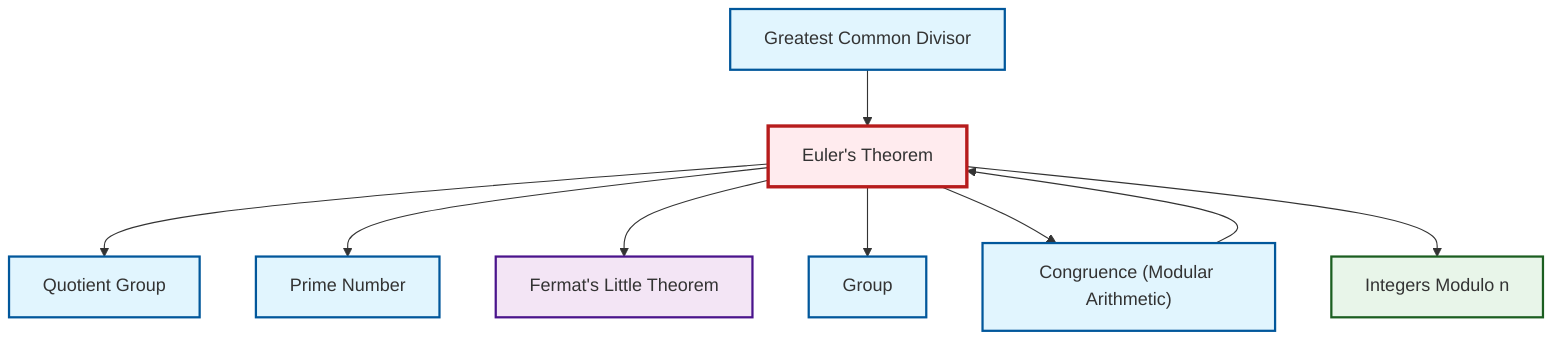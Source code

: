 graph TD
    classDef definition fill:#e1f5fe,stroke:#01579b,stroke-width:2px
    classDef theorem fill:#f3e5f5,stroke:#4a148c,stroke-width:2px
    classDef axiom fill:#fff3e0,stroke:#e65100,stroke-width:2px
    classDef example fill:#e8f5e9,stroke:#1b5e20,stroke-width:2px
    classDef current fill:#ffebee,stroke:#b71c1c,stroke-width:3px
    thm-euler["Euler's Theorem"]:::theorem
    thm-fermat-little["Fermat's Little Theorem"]:::theorem
    def-gcd["Greatest Common Divisor"]:::definition
    def-quotient-group["Quotient Group"]:::definition
    def-group["Group"]:::definition
    def-congruence["Congruence (Modular Arithmetic)"]:::definition
    ex-quotient-integers-mod-n["Integers Modulo n"]:::example
    def-prime["Prime Number"]:::definition
    thm-euler --> def-quotient-group
    def-gcd --> thm-euler
    thm-euler --> def-prime
    thm-euler --> thm-fermat-little
    thm-euler --> def-group
    thm-euler --> def-congruence
    def-congruence --> thm-euler
    thm-euler --> ex-quotient-integers-mod-n
    class thm-euler current